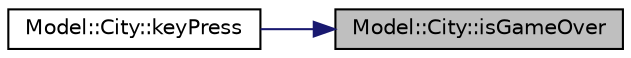 digraph "Model::City::isGameOver"
{
 // LATEX_PDF_SIZE
  edge [fontname="Helvetica",fontsize="10",labelfontname="Helvetica",labelfontsize="10"];
  node [fontname="Helvetica",fontsize="10",shape=record];
  rankdir="RL";
  Node1 [label="Model::City::isGameOver",height=0.2,width=0.4,color="black", fillcolor="grey75", style="filled", fontcolor="black",tooltip="isGameOver tells wether the game is overor not."];
  Node1 -> Node2 [dir="back",color="midnightblue",fontsize="10",style="solid"];
  Node2 [label="Model::City::keyPress",height=0.2,width=0.4,color="black", fillcolor="white", style="filled",URL="$class_model_1_1_city.html#aed16c5162f7695a6304754702244101b",tooltip="keyPress"];
}
